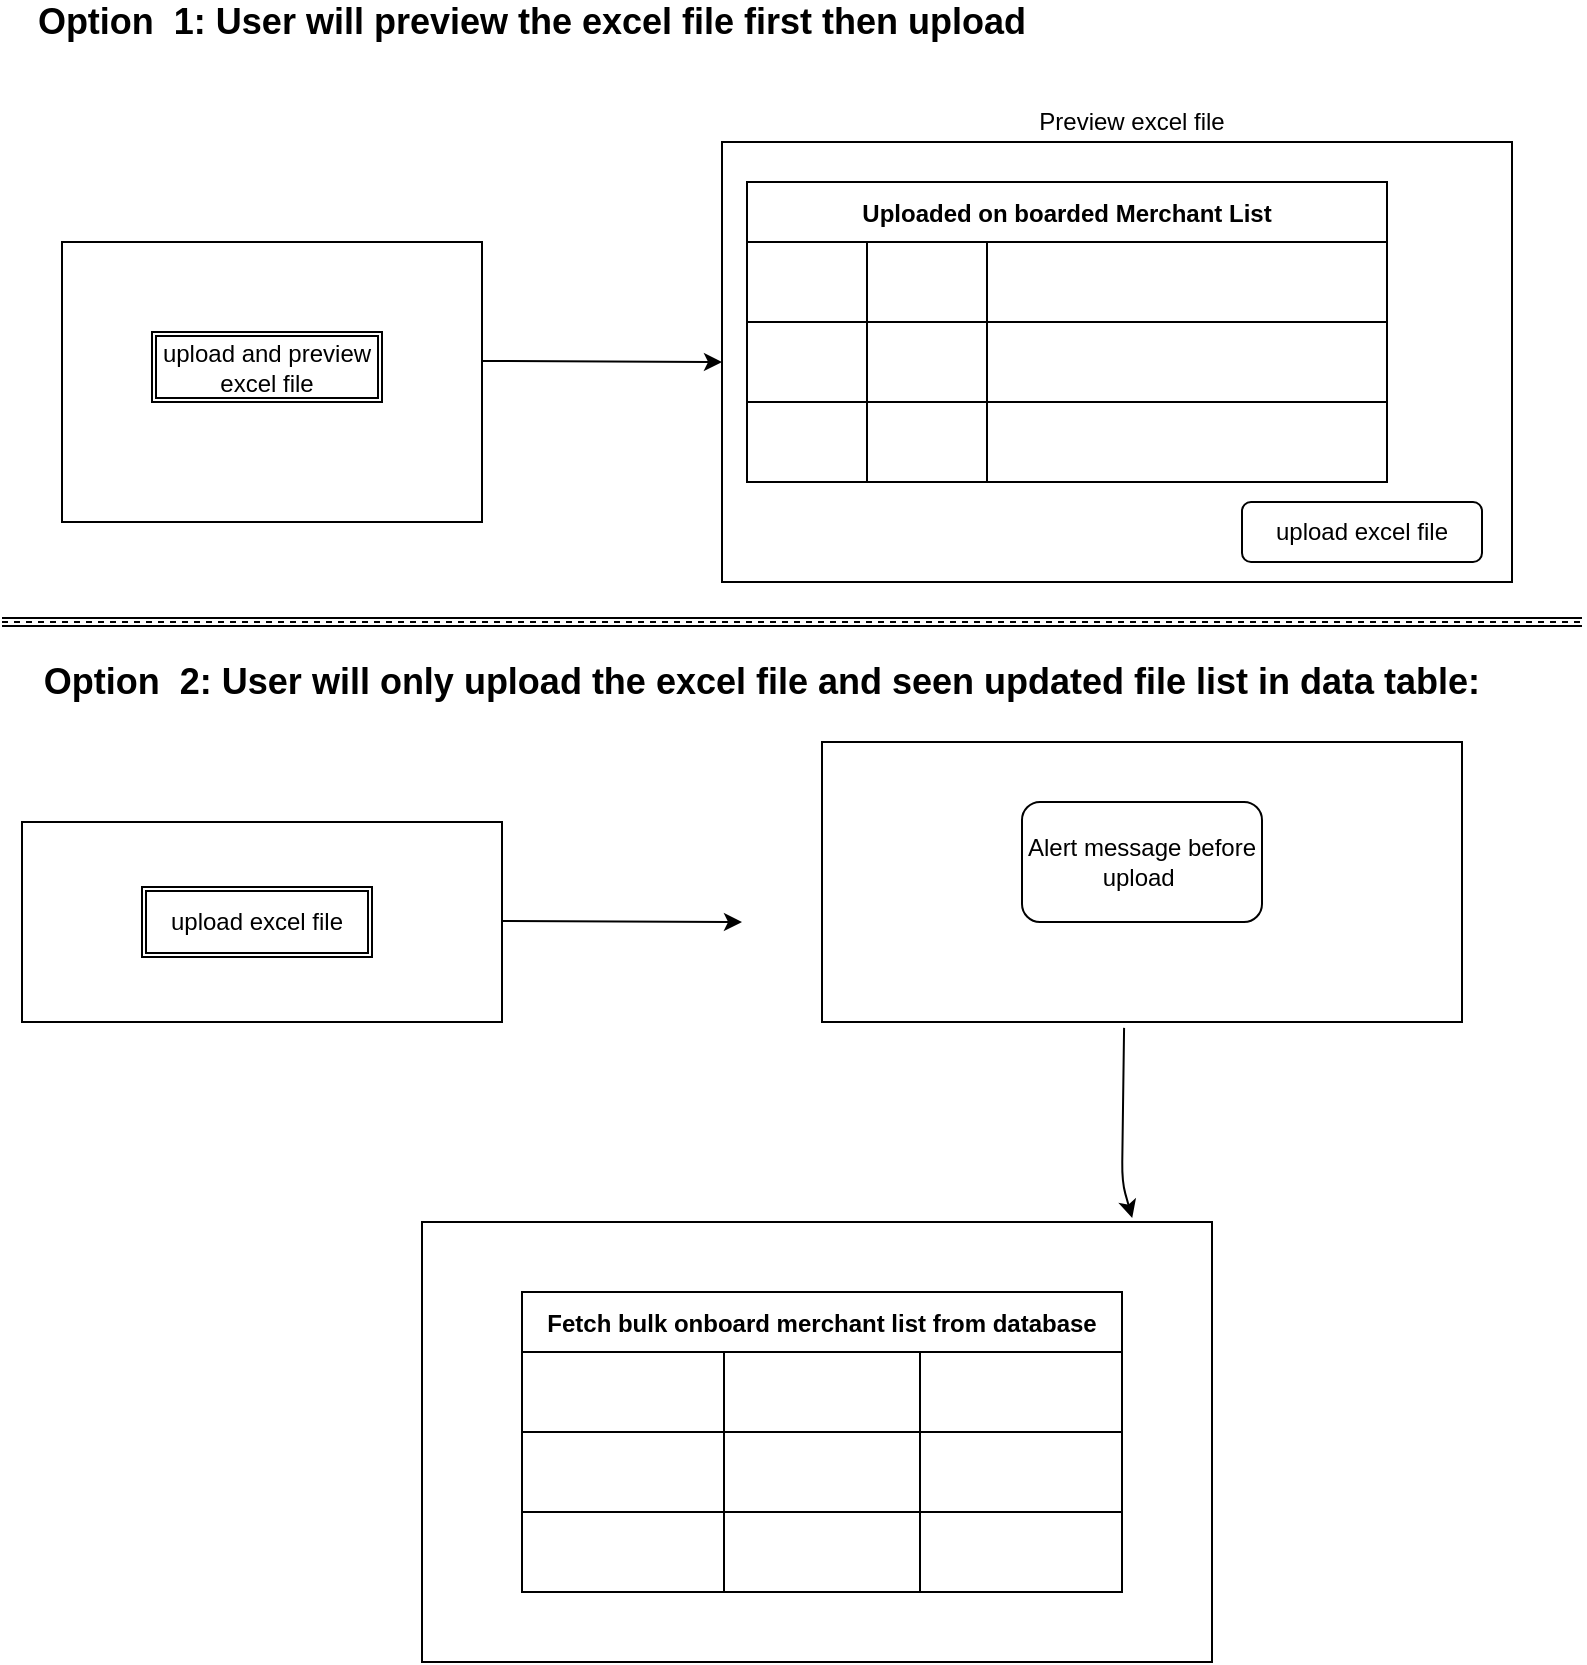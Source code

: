 <mxfile version="14.8.2" type="github">
  <diagram id="iu9soF175dnIHMrGtUAB" name="Page-1">
    <mxGraphModel dx="1355" dy="774" grid="1" gridSize="10" guides="1" tooltips="1" connect="1" arrows="1" fold="1" page="1" pageScale="1" pageWidth="850" pageHeight="1100" math="0" shadow="0">
      <root>
        <mxCell id="0" />
        <mxCell id="1" parent="0" />
        <mxCell id="InqaxpvknE1-JUGwuAyR-2" value="" style="rounded=0;whiteSpace=wrap;html=1;" vertex="1" parent="1">
          <mxGeometry x="60" y="190" width="210" height="140" as="geometry" />
        </mxCell>
        <mxCell id="InqaxpvknE1-JUGwuAyR-16" value="upload and preview excel file" style="shape=ext;double=1;rounded=0;whiteSpace=wrap;html=1;" vertex="1" parent="1">
          <mxGeometry x="105" y="235" width="115" height="35" as="geometry" />
        </mxCell>
        <mxCell id="InqaxpvknE1-JUGwuAyR-17" value="" style="endArrow=classic;html=1;entryX=0;entryY=0.5;entryDx=0;entryDy=0;" edge="1" parent="1" target="InqaxpvknE1-JUGwuAyR-19">
          <mxGeometry width="50" height="50" relative="1" as="geometry">
            <mxPoint x="270" y="249.5" as="sourcePoint" />
            <mxPoint x="360" y="249.5" as="targetPoint" />
            <Array as="points" />
          </mxGeometry>
        </mxCell>
        <mxCell id="InqaxpvknE1-JUGwuAyR-19" value="" style="rounded=0;whiteSpace=wrap;html=1;" vertex="1" parent="1">
          <mxGeometry x="390" y="140" width="395" height="220" as="geometry" />
        </mxCell>
        <mxCell id="InqaxpvknE1-JUGwuAyR-20" value="Uploaded on boarded Merchant List" style="shape=table;startSize=30;container=1;collapsible=0;childLayout=tableLayout;fontStyle=1;align=center;" vertex="1" parent="1">
          <mxGeometry x="402.5" y="160" width="320" height="150" as="geometry" />
        </mxCell>
        <mxCell id="InqaxpvknE1-JUGwuAyR-21" value="" style="shape=partialRectangle;html=1;whiteSpace=wrap;collapsible=0;dropTarget=0;pointerEvents=0;fillColor=none;top=0;left=0;bottom=0;right=0;points=[[0,0.5],[1,0.5]];portConstraint=eastwest;" vertex="1" parent="InqaxpvknE1-JUGwuAyR-20">
          <mxGeometry y="30" width="320" height="40" as="geometry" />
        </mxCell>
        <mxCell id="InqaxpvknE1-JUGwuAyR-22" value="" style="shape=partialRectangle;html=1;whiteSpace=wrap;connectable=0;fillColor=none;top=0;left=0;bottom=0;right=0;overflow=hidden;" vertex="1" parent="InqaxpvknE1-JUGwuAyR-21">
          <mxGeometry width="60" height="40" as="geometry" />
        </mxCell>
        <mxCell id="InqaxpvknE1-JUGwuAyR-23" value="" style="shape=partialRectangle;html=1;whiteSpace=wrap;connectable=0;fillColor=none;top=0;left=0;bottom=0;right=0;overflow=hidden;" vertex="1" parent="InqaxpvknE1-JUGwuAyR-21">
          <mxGeometry x="60" width="60" height="40" as="geometry" />
        </mxCell>
        <mxCell id="InqaxpvknE1-JUGwuAyR-24" value="" style="shape=partialRectangle;html=1;whiteSpace=wrap;connectable=0;fillColor=none;top=0;left=0;bottom=0;right=0;overflow=hidden;" vertex="1" parent="InqaxpvknE1-JUGwuAyR-21">
          <mxGeometry x="120" width="200" height="40" as="geometry" />
        </mxCell>
        <mxCell id="InqaxpvknE1-JUGwuAyR-25" value="" style="shape=partialRectangle;html=1;whiteSpace=wrap;collapsible=0;dropTarget=0;pointerEvents=0;fillColor=none;top=0;left=0;bottom=0;right=0;points=[[0,0.5],[1,0.5]];portConstraint=eastwest;" vertex="1" parent="InqaxpvknE1-JUGwuAyR-20">
          <mxGeometry y="70" width="320" height="40" as="geometry" />
        </mxCell>
        <mxCell id="InqaxpvknE1-JUGwuAyR-26" value="" style="shape=partialRectangle;html=1;whiteSpace=wrap;connectable=0;fillColor=none;top=0;left=0;bottom=0;right=0;overflow=hidden;" vertex="1" parent="InqaxpvknE1-JUGwuAyR-25">
          <mxGeometry width="60" height="40" as="geometry" />
        </mxCell>
        <mxCell id="InqaxpvknE1-JUGwuAyR-27" value="" style="shape=partialRectangle;html=1;whiteSpace=wrap;connectable=0;fillColor=none;top=0;left=0;bottom=0;right=0;overflow=hidden;" vertex="1" parent="InqaxpvknE1-JUGwuAyR-25">
          <mxGeometry x="60" width="60" height="40" as="geometry" />
        </mxCell>
        <mxCell id="InqaxpvknE1-JUGwuAyR-28" value="" style="shape=partialRectangle;html=1;whiteSpace=wrap;connectable=0;fillColor=none;top=0;left=0;bottom=0;right=0;overflow=hidden;" vertex="1" parent="InqaxpvknE1-JUGwuAyR-25">
          <mxGeometry x="120" width="200" height="40" as="geometry" />
        </mxCell>
        <mxCell id="InqaxpvknE1-JUGwuAyR-29" value="" style="shape=partialRectangle;html=1;whiteSpace=wrap;collapsible=0;dropTarget=0;pointerEvents=0;fillColor=none;top=0;left=0;bottom=0;right=0;points=[[0,0.5],[1,0.5]];portConstraint=eastwest;" vertex="1" parent="InqaxpvknE1-JUGwuAyR-20">
          <mxGeometry y="110" width="320" height="40" as="geometry" />
        </mxCell>
        <mxCell id="InqaxpvknE1-JUGwuAyR-30" value="" style="shape=partialRectangle;html=1;whiteSpace=wrap;connectable=0;fillColor=none;top=0;left=0;bottom=0;right=0;overflow=hidden;" vertex="1" parent="InqaxpvknE1-JUGwuAyR-29">
          <mxGeometry width="60" height="40" as="geometry" />
        </mxCell>
        <mxCell id="InqaxpvknE1-JUGwuAyR-31" value="" style="shape=partialRectangle;html=1;whiteSpace=wrap;connectable=0;fillColor=none;top=0;left=0;bottom=0;right=0;overflow=hidden;" vertex="1" parent="InqaxpvknE1-JUGwuAyR-29">
          <mxGeometry x="60" width="60" height="40" as="geometry" />
        </mxCell>
        <mxCell id="InqaxpvknE1-JUGwuAyR-32" value="" style="shape=partialRectangle;html=1;whiteSpace=wrap;connectable=0;fillColor=none;top=0;left=0;bottom=0;right=0;overflow=hidden;" vertex="1" parent="InqaxpvknE1-JUGwuAyR-29">
          <mxGeometry x="120" width="200" height="40" as="geometry" />
        </mxCell>
        <mxCell id="InqaxpvknE1-JUGwuAyR-34" value="upload excel file" style="rounded=1;whiteSpace=wrap;html=1;" vertex="1" parent="1">
          <mxGeometry x="650" y="320" width="120" height="30" as="geometry" />
        </mxCell>
        <mxCell id="InqaxpvknE1-JUGwuAyR-35" value="Preview excel file" style="text;html=1;strokeColor=none;fillColor=none;align=center;verticalAlign=middle;whiteSpace=wrap;rounded=0;" vertex="1" parent="1">
          <mxGeometry x="510" y="120" width="170" height="20" as="geometry" />
        </mxCell>
        <mxCell id="InqaxpvknE1-JUGwuAyR-36" value="" style="rounded=0;whiteSpace=wrap;html=1;" vertex="1" parent="1">
          <mxGeometry x="40" y="480" width="240" height="100" as="geometry" />
        </mxCell>
        <mxCell id="InqaxpvknE1-JUGwuAyR-37" value="upload and preview excel file" style="shape=ext;double=1;rounded=0;whiteSpace=wrap;html=1;" vertex="1" parent="1">
          <mxGeometry x="105" y="235" width="115" height="35" as="geometry" />
        </mxCell>
        <mxCell id="InqaxpvknE1-JUGwuAyR-38" value="upload excel file" style="shape=ext;double=1;rounded=0;whiteSpace=wrap;html=1;" vertex="1" parent="1">
          <mxGeometry x="100" y="512.5" width="115" height="35" as="geometry" />
        </mxCell>
        <mxCell id="InqaxpvknE1-JUGwuAyR-39" value="" style="endArrow=classic;html=1;entryX=0;entryY=0.5;entryDx=0;entryDy=0;" edge="1" parent="1">
          <mxGeometry width="50" height="50" relative="1" as="geometry">
            <mxPoint x="280" y="529.5" as="sourcePoint" />
            <mxPoint x="400" y="530" as="targetPoint" />
            <Array as="points" />
          </mxGeometry>
        </mxCell>
        <mxCell id="InqaxpvknE1-JUGwuAyR-40" value="" style="rounded=0;whiteSpace=wrap;html=1;" vertex="1" parent="1">
          <mxGeometry x="440" y="440" width="320" height="140" as="geometry" />
        </mxCell>
        <mxCell id="InqaxpvknE1-JUGwuAyR-41" value="Alert message before upload&amp;nbsp;" style="rounded=1;whiteSpace=wrap;html=1;" vertex="1" parent="1">
          <mxGeometry x="540" y="470" width="120" height="60" as="geometry" />
        </mxCell>
        <mxCell id="InqaxpvknE1-JUGwuAyR-42" value="" style="rounded=0;whiteSpace=wrap;html=1;" vertex="1" parent="1">
          <mxGeometry x="240" y="680" width="395" height="220" as="geometry" />
        </mxCell>
        <mxCell id="InqaxpvknE1-JUGwuAyR-43" value="Fetch bulk onboard merchant list from database" style="shape=table;startSize=30;container=1;collapsible=0;childLayout=tableLayout;fontStyle=1;align=center;" vertex="1" parent="1">
          <mxGeometry x="290" y="715" width="300" height="150" as="geometry" />
        </mxCell>
        <mxCell id="InqaxpvknE1-JUGwuAyR-44" value="" style="shape=partialRectangle;html=1;whiteSpace=wrap;collapsible=0;dropTarget=0;pointerEvents=0;fillColor=none;top=0;left=0;bottom=0;right=0;points=[[0,0.5],[1,0.5]];portConstraint=eastwest;" vertex="1" parent="InqaxpvknE1-JUGwuAyR-43">
          <mxGeometry y="30" width="300" height="40" as="geometry" />
        </mxCell>
        <mxCell id="InqaxpvknE1-JUGwuAyR-45" value="" style="shape=partialRectangle;html=1;whiteSpace=wrap;connectable=0;fillColor=none;top=0;left=0;bottom=0;right=0;overflow=hidden;" vertex="1" parent="InqaxpvknE1-JUGwuAyR-44">
          <mxGeometry width="101" height="40" as="geometry" />
        </mxCell>
        <mxCell id="InqaxpvknE1-JUGwuAyR-46" value="" style="shape=partialRectangle;html=1;whiteSpace=wrap;connectable=0;fillColor=none;top=0;left=0;bottom=0;right=0;overflow=hidden;" vertex="1" parent="InqaxpvknE1-JUGwuAyR-44">
          <mxGeometry x="101" width="98" height="40" as="geometry" />
        </mxCell>
        <mxCell id="InqaxpvknE1-JUGwuAyR-47" value="" style="shape=partialRectangle;html=1;whiteSpace=wrap;connectable=0;fillColor=none;top=0;left=0;bottom=0;right=0;overflow=hidden;" vertex="1" parent="InqaxpvknE1-JUGwuAyR-44">
          <mxGeometry x="199" width="101" height="40" as="geometry" />
        </mxCell>
        <mxCell id="InqaxpvknE1-JUGwuAyR-48" value="" style="shape=partialRectangle;html=1;whiteSpace=wrap;collapsible=0;dropTarget=0;pointerEvents=0;fillColor=none;top=0;left=0;bottom=0;right=0;points=[[0,0.5],[1,0.5]];portConstraint=eastwest;" vertex="1" parent="InqaxpvknE1-JUGwuAyR-43">
          <mxGeometry y="70" width="300" height="40" as="geometry" />
        </mxCell>
        <mxCell id="InqaxpvknE1-JUGwuAyR-49" value="" style="shape=partialRectangle;html=1;whiteSpace=wrap;connectable=0;fillColor=none;top=0;left=0;bottom=0;right=0;overflow=hidden;" vertex="1" parent="InqaxpvknE1-JUGwuAyR-48">
          <mxGeometry width="101" height="40" as="geometry" />
        </mxCell>
        <mxCell id="InqaxpvknE1-JUGwuAyR-50" value="" style="shape=partialRectangle;html=1;whiteSpace=wrap;connectable=0;fillColor=none;top=0;left=0;bottom=0;right=0;overflow=hidden;" vertex="1" parent="InqaxpvknE1-JUGwuAyR-48">
          <mxGeometry x="101" width="98" height="40" as="geometry" />
        </mxCell>
        <mxCell id="InqaxpvknE1-JUGwuAyR-51" value="" style="shape=partialRectangle;html=1;whiteSpace=wrap;connectable=0;fillColor=none;top=0;left=0;bottom=0;right=0;overflow=hidden;" vertex="1" parent="InqaxpvknE1-JUGwuAyR-48">
          <mxGeometry x="199" width="101" height="40" as="geometry" />
        </mxCell>
        <mxCell id="InqaxpvknE1-JUGwuAyR-52" value="" style="shape=partialRectangle;html=1;whiteSpace=wrap;collapsible=0;dropTarget=0;pointerEvents=0;fillColor=none;top=0;left=0;bottom=0;right=0;points=[[0,0.5],[1,0.5]];portConstraint=eastwest;" vertex="1" parent="InqaxpvknE1-JUGwuAyR-43">
          <mxGeometry y="110" width="300" height="40" as="geometry" />
        </mxCell>
        <mxCell id="InqaxpvknE1-JUGwuAyR-53" value="" style="shape=partialRectangle;html=1;whiteSpace=wrap;connectable=0;fillColor=none;top=0;left=0;bottom=0;right=0;overflow=hidden;" vertex="1" parent="InqaxpvknE1-JUGwuAyR-52">
          <mxGeometry width="101" height="40" as="geometry" />
        </mxCell>
        <mxCell id="InqaxpvknE1-JUGwuAyR-54" value="" style="shape=partialRectangle;html=1;whiteSpace=wrap;connectable=0;fillColor=none;top=0;left=0;bottom=0;right=0;overflow=hidden;" vertex="1" parent="InqaxpvknE1-JUGwuAyR-52">
          <mxGeometry x="101" width="98" height="40" as="geometry" />
        </mxCell>
        <mxCell id="InqaxpvknE1-JUGwuAyR-55" value="" style="shape=partialRectangle;html=1;whiteSpace=wrap;connectable=0;fillColor=none;top=0;left=0;bottom=0;right=0;overflow=hidden;" vertex="1" parent="InqaxpvknE1-JUGwuAyR-52">
          <mxGeometry x="199" width="101" height="40" as="geometry" />
        </mxCell>
        <mxCell id="InqaxpvknE1-JUGwuAyR-57" value="" style="endArrow=classic;html=1;exitX=0.472;exitY=1.021;exitDx=0;exitDy=0;exitPerimeter=0;entryX=0.899;entryY=-0.009;entryDx=0;entryDy=0;entryPerimeter=0;" edge="1" parent="1" source="InqaxpvknE1-JUGwuAyR-40" target="InqaxpvknE1-JUGwuAyR-42">
          <mxGeometry width="50" height="50" relative="1" as="geometry">
            <mxPoint x="594" y="590" as="sourcePoint" />
            <mxPoint x="594" y="640" as="targetPoint" />
            <Array as="points">
              <mxPoint x="590" y="660" />
            </Array>
          </mxGeometry>
        </mxCell>
        <mxCell id="InqaxpvknE1-JUGwuAyR-58" value="&lt;b&gt;&lt;font style=&quot;font-size: 18px&quot;&gt;Option&amp;nbsp; 1: User will preview the excel file first then upload&lt;/font&gt;&lt;/b&gt;" style="text;html=1;strokeColor=none;fillColor=none;align=center;verticalAlign=middle;whiteSpace=wrap;rounded=0;" vertex="1" parent="1">
          <mxGeometry x="30" y="70" width="530" height="20" as="geometry" />
        </mxCell>
        <mxCell id="InqaxpvknE1-JUGwuAyR-59" value="&lt;b&gt;&lt;font style=&quot;font-size: 18px&quot;&gt;Option&amp;nbsp; 2: User will only upload the excel file and seen updated file list in data table:&lt;/font&gt;&lt;/b&gt;" style="text;html=1;strokeColor=none;fillColor=none;align=center;verticalAlign=middle;whiteSpace=wrap;rounded=0;" vertex="1" parent="1">
          <mxGeometry x="40" y="400" width="740" height="20" as="geometry" />
        </mxCell>
        <mxCell id="InqaxpvknE1-JUGwuAyR-61" value="" style="endArrow=none;dashed=1;html=1;" edge="1" parent="1">
          <mxGeometry width="50" height="50" relative="1" as="geometry">
            <mxPoint x="30" y="380" as="sourcePoint" />
            <mxPoint x="820" y="380" as="targetPoint" />
            <Array as="points">
              <mxPoint x="430" y="380" />
            </Array>
          </mxGeometry>
        </mxCell>
        <mxCell id="InqaxpvknE1-JUGwuAyR-62" value="" style="shape=link;html=1;" edge="1" parent="1">
          <mxGeometry width="100" relative="1" as="geometry">
            <mxPoint x="30" y="380" as="sourcePoint" />
            <mxPoint x="820" y="380" as="targetPoint" />
          </mxGeometry>
        </mxCell>
      </root>
    </mxGraphModel>
  </diagram>
</mxfile>
